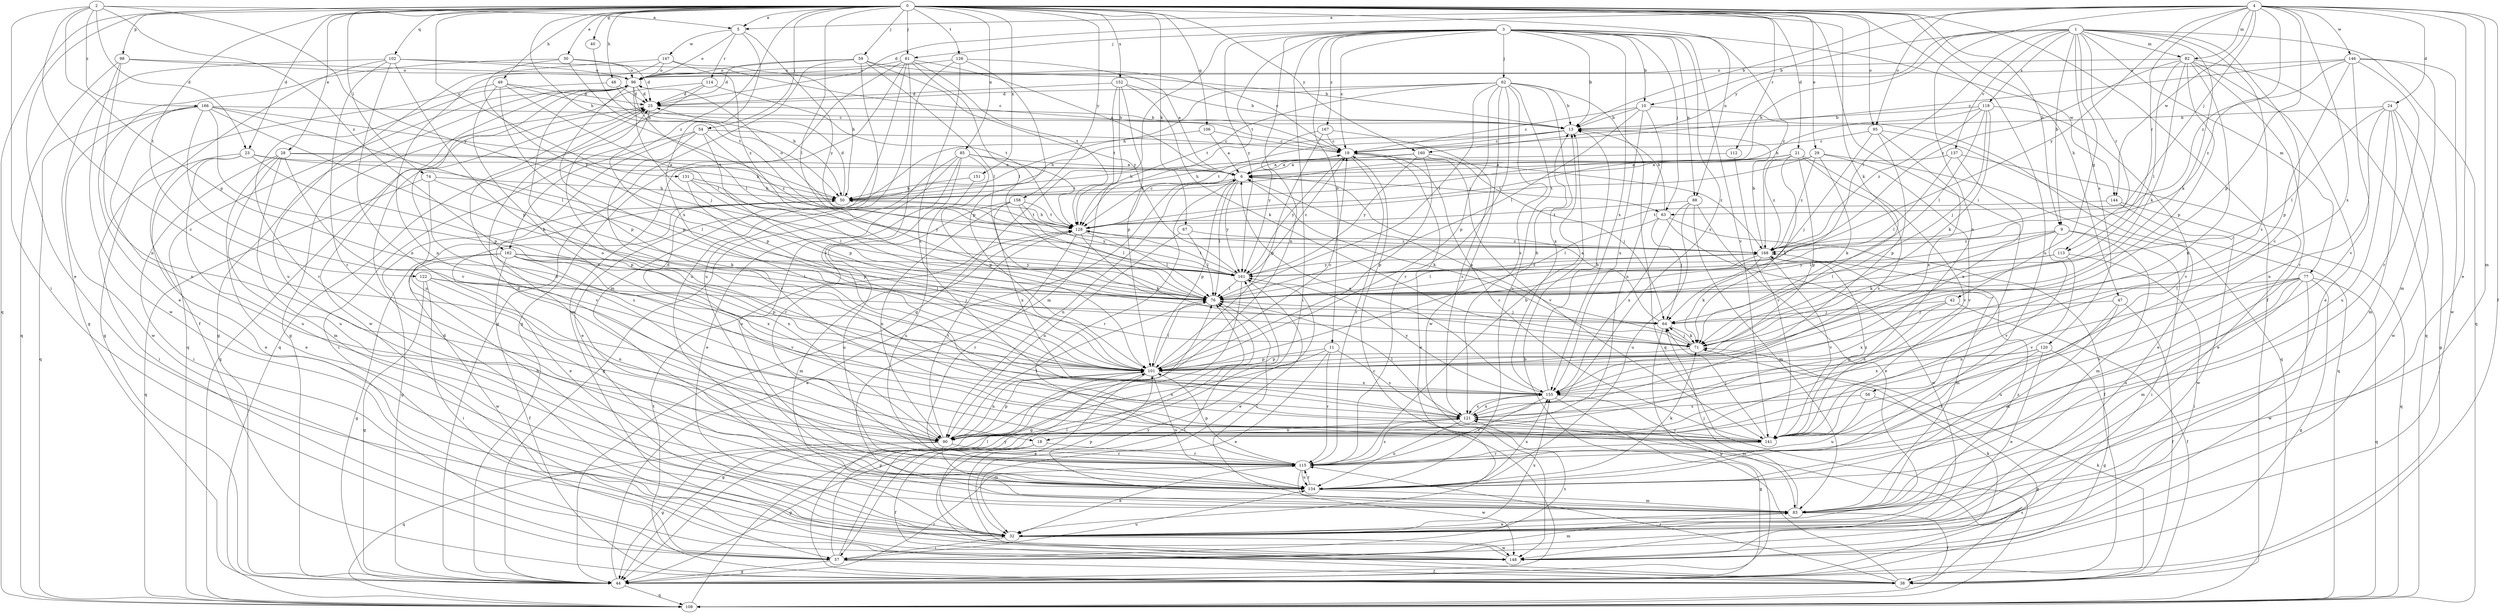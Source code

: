 strict digraph  {
0;
1;
2;
3;
4;
5;
6;
9;
10;
11;
13;
18;
19;
21;
23;
24;
25;
28;
29;
30;
32;
38;
40;
42;
44;
47;
48;
49;
50;
54;
56;
57;
59;
61;
62;
63;
64;
67;
71;
74;
76;
77;
82;
83;
85;
88;
90;
95;
96;
98;
101;
102;
106;
108;
112;
113;
114;
115;
118;
120;
121;
122;
126;
128;
131;
134;
137;
141;
144;
146;
147;
148;
151;
152;
155;
158;
160;
161;
162;
166;
167;
168;
0 -> 5  [label=a];
0 -> 9  [label=b];
0 -> 21  [label=d];
0 -> 23  [label=d];
0 -> 28  [label=e];
0 -> 29  [label=e];
0 -> 30  [label=e];
0 -> 32  [label=e];
0 -> 38  [label=f];
0 -> 40  [label=g];
0 -> 47  [label=h];
0 -> 48  [label=h];
0 -> 49  [label=h];
0 -> 50  [label=h];
0 -> 54  [label=i];
0 -> 56  [label=i];
0 -> 59  [label=j];
0 -> 61  [label=j];
0 -> 67  [label=k];
0 -> 71  [label=k];
0 -> 74  [label=l];
0 -> 76  [label=l];
0 -> 85  [label=n];
0 -> 88  [label=n];
0 -> 95  [label=o];
0 -> 98  [label=p];
0 -> 102  [label=q];
0 -> 106  [label=q];
0 -> 108  [label=q];
0 -> 112  [label=r];
0 -> 122  [label=t];
0 -> 126  [label=t];
0 -> 131  [label=u];
0 -> 134  [label=u];
0 -> 151  [label=x];
0 -> 152  [label=x];
0 -> 158  [label=y];
0 -> 160  [label=y];
0 -> 162  [label=z];
1 -> 9  [label=b];
1 -> 10  [label=b];
1 -> 18  [label=c];
1 -> 42  [label=g];
1 -> 50  [label=h];
1 -> 71  [label=k];
1 -> 76  [label=l];
1 -> 77  [label=m];
1 -> 82  [label=m];
1 -> 108  [label=q];
1 -> 113  [label=r];
1 -> 118  [label=s];
1 -> 120  [label=s];
1 -> 121  [label=s];
1 -> 137  [label=v];
1 -> 160  [label=y];
2 -> 5  [label=a];
2 -> 18  [label=c];
2 -> 23  [label=d];
2 -> 57  [label=i];
2 -> 101  [label=p];
2 -> 161  [label=y];
2 -> 162  [label=z];
2 -> 166  [label=z];
3 -> 10  [label=b];
3 -> 11  [label=b];
3 -> 13  [label=b];
3 -> 19  [label=c];
3 -> 44  [label=g];
3 -> 57  [label=i];
3 -> 61  [label=j];
3 -> 62  [label=j];
3 -> 63  [label=j];
3 -> 88  [label=n];
3 -> 90  [label=n];
3 -> 121  [label=s];
3 -> 128  [label=t];
3 -> 141  [label=v];
3 -> 144  [label=w];
3 -> 155  [label=x];
3 -> 161  [label=y];
3 -> 167  [label=z];
3 -> 168  [label=z];
4 -> 5  [label=a];
4 -> 13  [label=b];
4 -> 24  [label=d];
4 -> 25  [label=d];
4 -> 32  [label=e];
4 -> 38  [label=f];
4 -> 63  [label=j];
4 -> 82  [label=m];
4 -> 83  [label=m];
4 -> 90  [label=n];
4 -> 95  [label=o];
4 -> 101  [label=p];
4 -> 113  [label=r];
4 -> 144  [label=w];
4 -> 146  [label=w];
4 -> 155  [label=x];
4 -> 161  [label=y];
4 -> 168  [label=z];
5 -> 96  [label=o];
5 -> 114  [label=r];
5 -> 147  [label=w];
5 -> 155  [label=x];
5 -> 161  [label=y];
6 -> 50  [label=h];
6 -> 63  [label=j];
6 -> 71  [label=k];
6 -> 76  [label=l];
6 -> 90  [label=n];
6 -> 101  [label=p];
6 -> 115  [label=r];
6 -> 161  [label=y];
9 -> 57  [label=i];
9 -> 71  [label=k];
9 -> 76  [label=l];
9 -> 83  [label=m];
9 -> 141  [label=v];
9 -> 168  [label=z];
10 -> 13  [label=b];
10 -> 19  [label=c];
10 -> 76  [label=l];
10 -> 90  [label=n];
10 -> 108  [label=q];
10 -> 155  [label=x];
11 -> 32  [label=e];
11 -> 90  [label=n];
11 -> 101  [label=p];
11 -> 115  [label=r];
11 -> 121  [label=s];
13 -> 19  [label=c];
13 -> 50  [label=h];
13 -> 128  [label=t];
18 -> 38  [label=f];
18 -> 44  [label=g];
18 -> 115  [label=r];
19 -> 6  [label=a];
19 -> 32  [label=e];
19 -> 115  [label=r];
19 -> 161  [label=y];
19 -> 168  [label=z];
21 -> 6  [label=a];
21 -> 50  [label=h];
21 -> 71  [label=k];
21 -> 101  [label=p];
21 -> 121  [label=s];
21 -> 128  [label=t];
21 -> 141  [label=v];
21 -> 168  [label=z];
23 -> 6  [label=a];
23 -> 32  [label=e];
23 -> 57  [label=i];
23 -> 76  [label=l];
23 -> 101  [label=p];
23 -> 134  [label=u];
24 -> 13  [label=b];
24 -> 44  [label=g];
24 -> 76  [label=l];
24 -> 83  [label=m];
24 -> 90  [label=n];
24 -> 134  [label=u];
24 -> 148  [label=w];
25 -> 13  [label=b];
25 -> 101  [label=p];
25 -> 108  [label=q];
28 -> 6  [label=a];
28 -> 32  [label=e];
28 -> 50  [label=h];
28 -> 57  [label=i];
28 -> 83  [label=m];
28 -> 134  [label=u];
28 -> 141  [label=v];
29 -> 6  [label=a];
29 -> 32  [label=e];
29 -> 71  [label=k];
29 -> 128  [label=t];
29 -> 141  [label=v];
29 -> 168  [label=z];
30 -> 25  [label=d];
30 -> 32  [label=e];
30 -> 96  [label=o];
30 -> 128  [label=t];
30 -> 161  [label=y];
32 -> 50  [label=h];
32 -> 57  [label=i];
32 -> 148  [label=w];
32 -> 155  [label=x];
32 -> 168  [label=z];
38 -> 13  [label=b];
38 -> 71  [label=k];
38 -> 76  [label=l];
38 -> 115  [label=r];
38 -> 128  [label=t];
38 -> 161  [label=y];
40 -> 50  [label=h];
42 -> 38  [label=f];
42 -> 64  [label=j];
42 -> 121  [label=s];
42 -> 155  [label=x];
44 -> 6  [label=a];
44 -> 19  [label=c];
44 -> 108  [label=q];
44 -> 115  [label=r];
47 -> 38  [label=f];
47 -> 64  [label=j];
47 -> 83  [label=m];
47 -> 134  [label=u];
48 -> 25  [label=d];
48 -> 50  [label=h];
48 -> 115  [label=r];
49 -> 19  [label=c];
49 -> 25  [label=d];
49 -> 44  [label=g];
49 -> 76  [label=l];
49 -> 101  [label=p];
49 -> 141  [label=v];
50 -> 25  [label=d];
50 -> 32  [label=e];
50 -> 44  [label=g];
50 -> 90  [label=n];
50 -> 128  [label=t];
54 -> 19  [label=c];
54 -> 57  [label=i];
54 -> 101  [label=p];
54 -> 134  [label=u];
54 -> 141  [label=v];
54 -> 168  [label=z];
56 -> 44  [label=g];
56 -> 121  [label=s];
56 -> 134  [label=u];
57 -> 38  [label=f];
57 -> 44  [label=g];
57 -> 76  [label=l];
57 -> 83  [label=m];
57 -> 101  [label=p];
57 -> 121  [label=s];
57 -> 134  [label=u];
59 -> 19  [label=c];
59 -> 25  [label=d];
59 -> 44  [label=g];
59 -> 76  [label=l];
59 -> 96  [label=o];
59 -> 134  [label=u];
59 -> 161  [label=y];
61 -> 6  [label=a];
61 -> 44  [label=g];
61 -> 76  [label=l];
61 -> 83  [label=m];
61 -> 96  [label=o];
61 -> 128  [label=t];
61 -> 134  [label=u];
61 -> 148  [label=w];
62 -> 13  [label=b];
62 -> 25  [label=d];
62 -> 50  [label=h];
62 -> 76  [label=l];
62 -> 101  [label=p];
62 -> 108  [label=q];
62 -> 115  [label=r];
62 -> 121  [label=s];
62 -> 128  [label=t];
62 -> 134  [label=u];
62 -> 148  [label=w];
62 -> 155  [label=x];
63 -> 13  [label=b];
63 -> 38  [label=f];
63 -> 64  [label=j];
63 -> 76  [label=l];
63 -> 148  [label=w];
64 -> 6  [label=a];
64 -> 44  [label=g];
64 -> 71  [label=k];
67 -> 76  [label=l];
67 -> 90  [label=n];
67 -> 168  [label=z];
71 -> 6  [label=a];
71 -> 64  [label=j];
71 -> 101  [label=p];
74 -> 50  [label=h];
74 -> 71  [label=k];
74 -> 108  [label=q];
74 -> 121  [label=s];
76 -> 64  [label=j];
77 -> 44  [label=g];
77 -> 76  [label=l];
77 -> 83  [label=m];
77 -> 90  [label=n];
77 -> 108  [label=q];
77 -> 134  [label=u];
77 -> 141  [label=v];
77 -> 148  [label=w];
82 -> 32  [label=e];
82 -> 71  [label=k];
82 -> 76  [label=l];
82 -> 90  [label=n];
82 -> 96  [label=o];
82 -> 101  [label=p];
82 -> 108  [label=q];
82 -> 115  [label=r];
82 -> 168  [label=z];
83 -> 32  [label=e];
83 -> 38  [label=f];
83 -> 64  [label=j];
83 -> 76  [label=l];
83 -> 101  [label=p];
85 -> 6  [label=a];
85 -> 32  [label=e];
85 -> 44  [label=g];
85 -> 101  [label=p];
85 -> 115  [label=r];
85 -> 128  [label=t];
85 -> 134  [label=u];
88 -> 32  [label=e];
88 -> 83  [label=m];
88 -> 128  [label=t];
88 -> 134  [label=u];
88 -> 155  [label=x];
90 -> 25  [label=d];
90 -> 44  [label=g];
90 -> 76  [label=l];
90 -> 83  [label=m];
90 -> 101  [label=p];
90 -> 108  [label=q];
90 -> 115  [label=r];
90 -> 128  [label=t];
95 -> 19  [label=c];
95 -> 64  [label=j];
95 -> 101  [label=p];
95 -> 108  [label=q];
95 -> 155  [label=x];
96 -> 25  [label=d];
96 -> 44  [label=g];
96 -> 64  [label=j];
96 -> 76  [label=l];
96 -> 101  [label=p];
96 -> 108  [label=q];
96 -> 134  [label=u];
96 -> 148  [label=w];
98 -> 13  [label=b];
98 -> 90  [label=n];
98 -> 96  [label=o];
98 -> 108  [label=q];
98 -> 148  [label=w];
101 -> 13  [label=b];
101 -> 19  [label=c];
101 -> 32  [label=e];
101 -> 44  [label=g];
101 -> 76  [label=l];
101 -> 90  [label=n];
101 -> 134  [label=u];
101 -> 155  [label=x];
102 -> 19  [label=c];
102 -> 38  [label=f];
102 -> 44  [label=g];
102 -> 90  [label=n];
102 -> 96  [label=o];
102 -> 101  [label=p];
102 -> 115  [label=r];
106 -> 6  [label=a];
106 -> 19  [label=c];
106 -> 32  [label=e];
108 -> 121  [label=s];
108 -> 161  [label=y];
112 -> 6  [label=a];
112 -> 141  [label=v];
113 -> 57  [label=i];
113 -> 76  [label=l];
113 -> 141  [label=v];
113 -> 161  [label=y];
114 -> 25  [label=d];
114 -> 44  [label=g];
114 -> 108  [label=q];
114 -> 128  [label=t];
115 -> 13  [label=b];
115 -> 25  [label=d];
115 -> 32  [label=e];
115 -> 101  [label=p];
115 -> 121  [label=s];
115 -> 134  [label=u];
115 -> 148  [label=w];
118 -> 13  [label=b];
118 -> 50  [label=h];
118 -> 64  [label=j];
118 -> 71  [label=k];
118 -> 76  [label=l];
118 -> 141  [label=v];
118 -> 168  [label=z];
120 -> 32  [label=e];
120 -> 44  [label=g];
120 -> 101  [label=p];
120 -> 115  [label=r];
120 -> 155  [label=x];
121 -> 25  [label=d];
121 -> 76  [label=l];
121 -> 90  [label=n];
121 -> 96  [label=o];
121 -> 134  [label=u];
121 -> 141  [label=v];
121 -> 155  [label=x];
122 -> 44  [label=g];
122 -> 57  [label=i];
122 -> 64  [label=j];
122 -> 76  [label=l];
122 -> 90  [label=n];
126 -> 6  [label=a];
126 -> 96  [label=o];
126 -> 101  [label=p];
126 -> 121  [label=s];
126 -> 141  [label=v];
128 -> 19  [label=c];
128 -> 50  [label=h];
128 -> 71  [label=k];
128 -> 76  [label=l];
128 -> 83  [label=m];
128 -> 96  [label=o];
128 -> 115  [label=r];
128 -> 168  [label=z];
131 -> 50  [label=h];
131 -> 76  [label=l];
131 -> 101  [label=p];
131 -> 161  [label=y];
134 -> 71  [label=k];
134 -> 83  [label=m];
134 -> 115  [label=r];
134 -> 155  [label=x];
137 -> 6  [label=a];
137 -> 32  [label=e];
137 -> 76  [label=l];
137 -> 155  [label=x];
141 -> 19  [label=c];
141 -> 64  [label=j];
141 -> 115  [label=r];
141 -> 168  [label=z];
144 -> 108  [label=q];
144 -> 128  [label=t];
144 -> 148  [label=w];
146 -> 19  [label=c];
146 -> 83  [label=m];
146 -> 96  [label=o];
146 -> 101  [label=p];
146 -> 115  [label=r];
146 -> 141  [label=v];
146 -> 148  [label=w];
146 -> 168  [label=z];
147 -> 50  [label=h];
147 -> 90  [label=n];
147 -> 96  [label=o];
147 -> 134  [label=u];
147 -> 168  [label=z];
148 -> 25  [label=d];
148 -> 71  [label=k];
148 -> 76  [label=l];
151 -> 50  [label=h];
151 -> 134  [label=u];
152 -> 13  [label=b];
152 -> 25  [label=d];
152 -> 71  [label=k];
152 -> 83  [label=m];
152 -> 101  [label=p];
152 -> 128  [label=t];
155 -> 6  [label=a];
155 -> 13  [label=b];
155 -> 44  [label=g];
155 -> 83  [label=m];
155 -> 115  [label=r];
155 -> 121  [label=s];
155 -> 161  [label=y];
158 -> 76  [label=l];
158 -> 90  [label=n];
158 -> 128  [label=t];
158 -> 134  [label=u];
158 -> 155  [label=x];
158 -> 161  [label=y];
160 -> 6  [label=a];
160 -> 50  [label=h];
160 -> 64  [label=j];
160 -> 101  [label=p];
160 -> 141  [label=v];
160 -> 161  [label=y];
161 -> 19  [label=c];
161 -> 32  [label=e];
161 -> 44  [label=g];
161 -> 76  [label=l];
161 -> 128  [label=t];
161 -> 168  [label=z];
162 -> 38  [label=f];
162 -> 44  [label=g];
162 -> 76  [label=l];
162 -> 101  [label=p];
162 -> 141  [label=v];
162 -> 148  [label=w];
162 -> 155  [label=x];
162 -> 161  [label=y];
166 -> 13  [label=b];
166 -> 71  [label=k];
166 -> 76  [label=l];
166 -> 90  [label=n];
166 -> 101  [label=p];
166 -> 108  [label=q];
166 -> 128  [label=t];
166 -> 141  [label=v];
166 -> 148  [label=w];
167 -> 19  [label=c];
167 -> 101  [label=p];
167 -> 121  [label=s];
167 -> 161  [label=y];
168 -> 13  [label=b];
168 -> 71  [label=k];
168 -> 76  [label=l];
168 -> 83  [label=m];
168 -> 141  [label=v];
168 -> 161  [label=y];
}
